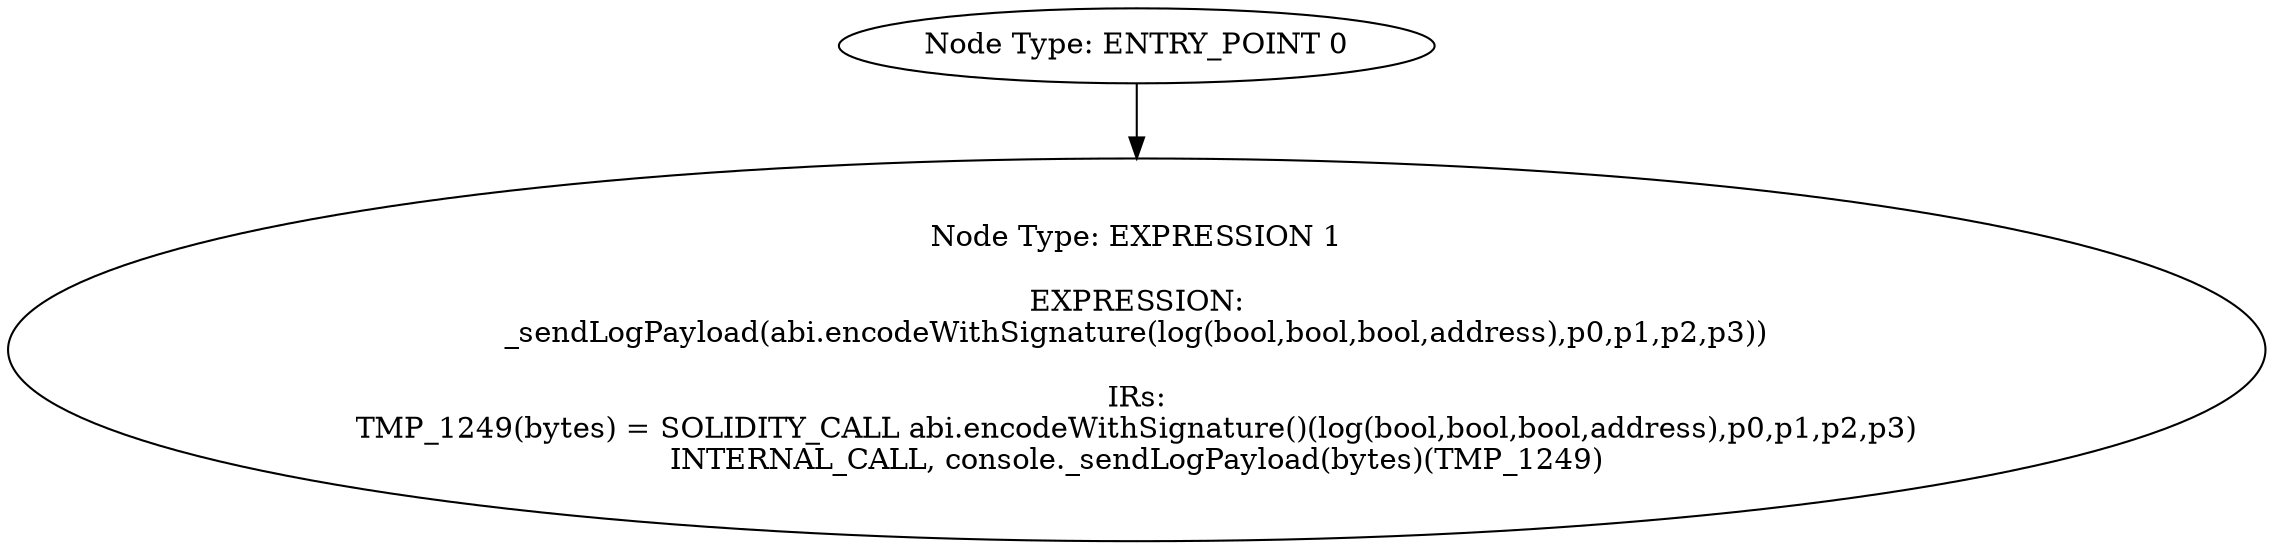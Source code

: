 digraph{
0[label="Node Type: ENTRY_POINT 0
"];
0->1;
1[label="Node Type: EXPRESSION 1

EXPRESSION:
_sendLogPayload(abi.encodeWithSignature(log(bool,bool,bool,address),p0,p1,p2,p3))

IRs:
TMP_1249(bytes) = SOLIDITY_CALL abi.encodeWithSignature()(log(bool,bool,bool,address),p0,p1,p2,p3)
INTERNAL_CALL, console._sendLogPayload(bytes)(TMP_1249)"];
}
